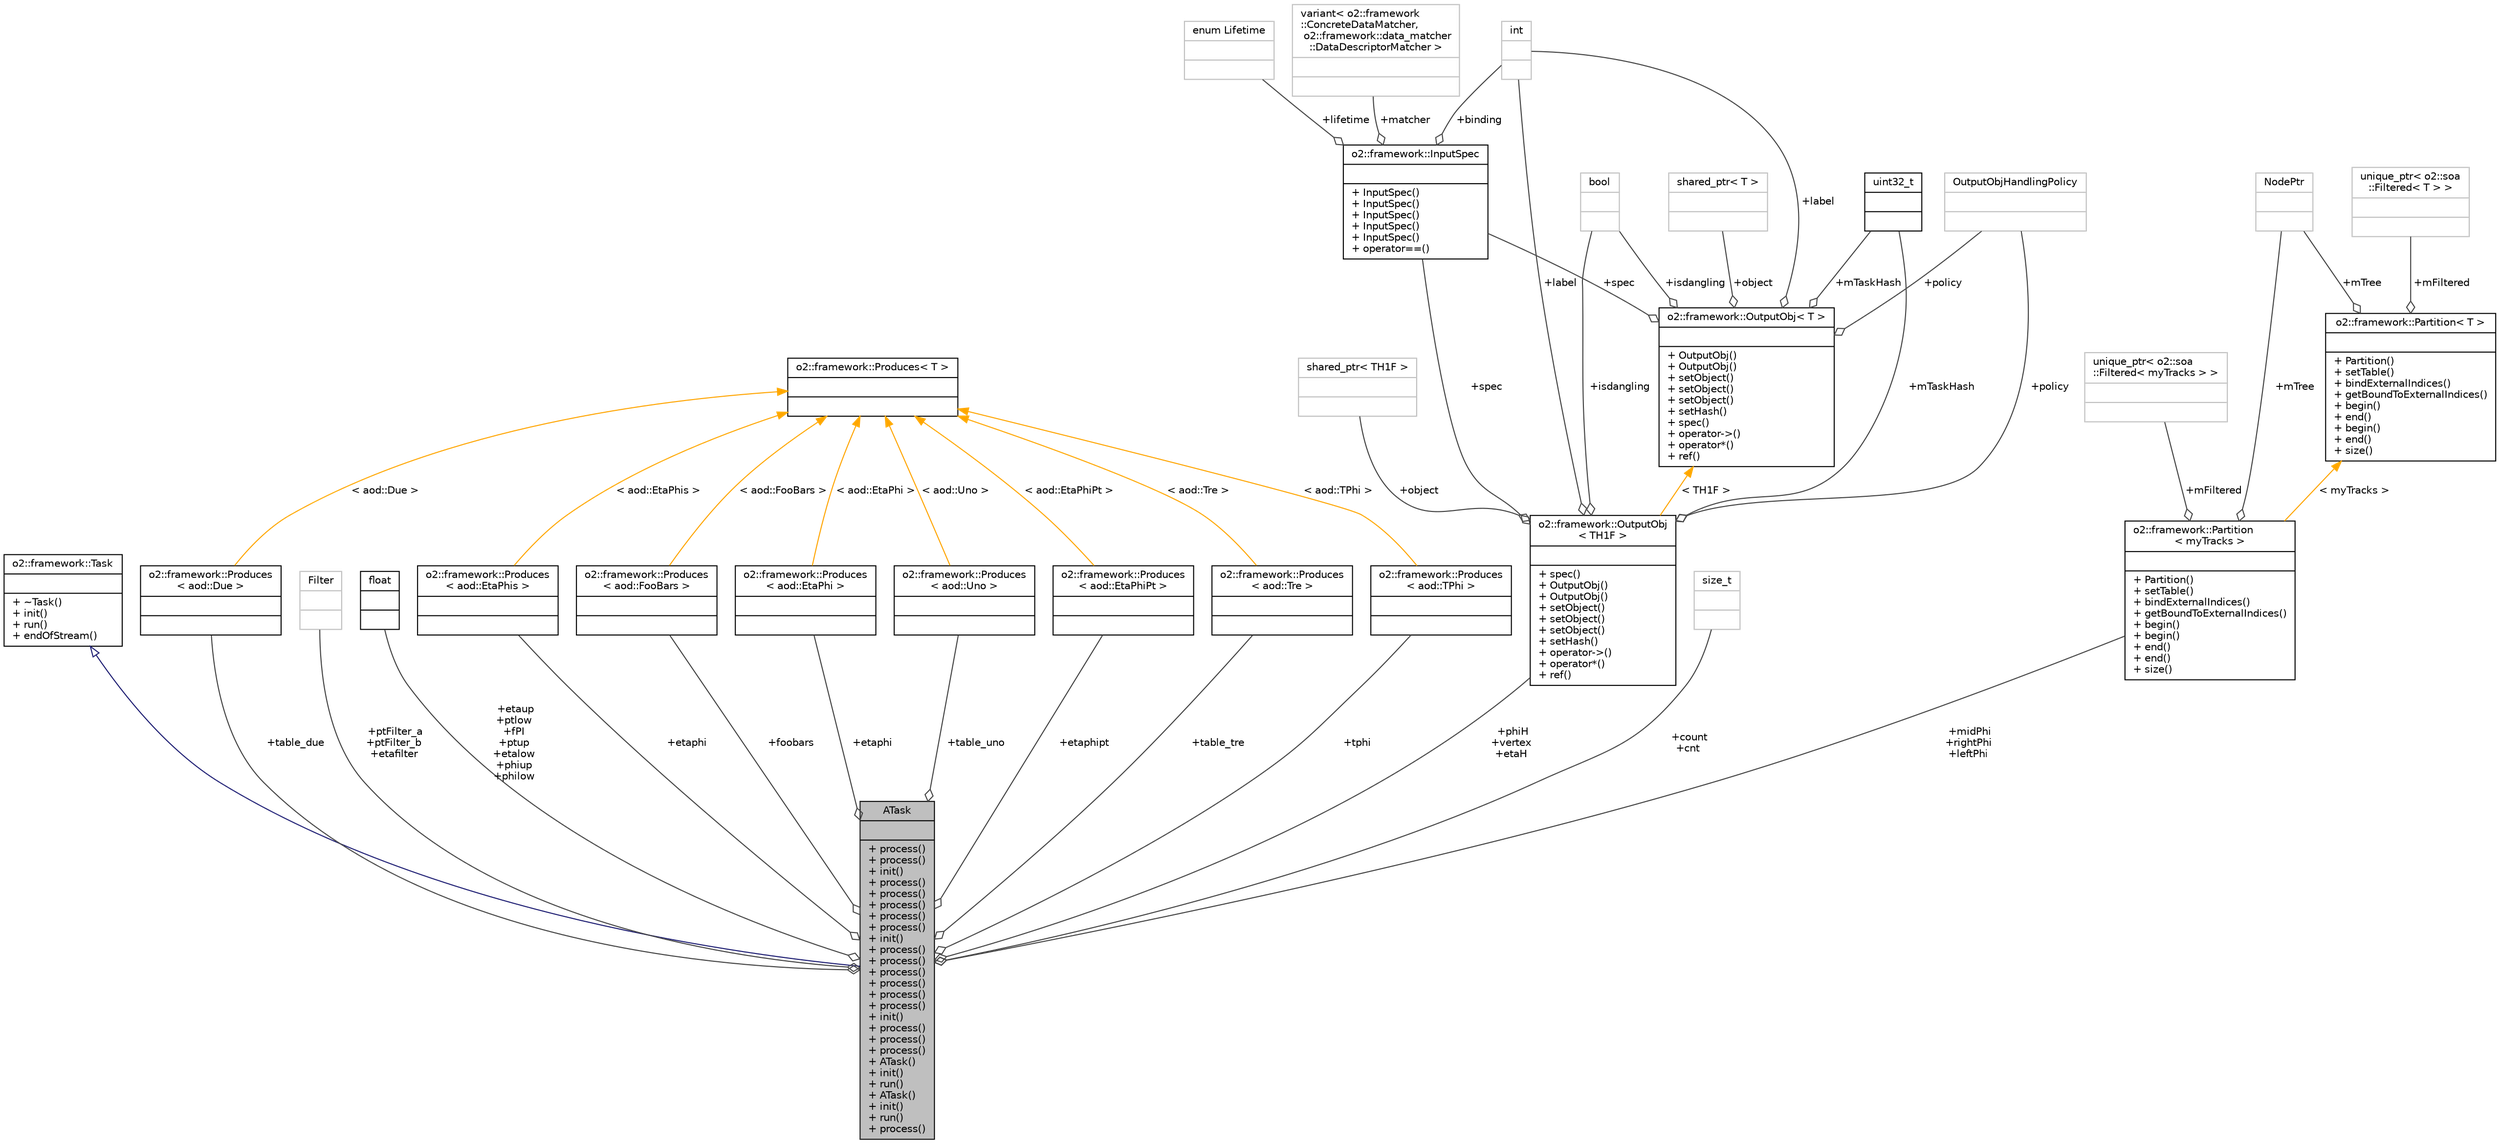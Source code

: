 digraph "ATask"
{
 // INTERACTIVE_SVG=YES
  bgcolor="transparent";
  edge [fontname="Helvetica",fontsize="10",labelfontname="Helvetica",labelfontsize="10"];
  node [fontname="Helvetica",fontsize="10",shape=record];
  Node2 [label="{ATask\n||+ process()\l+ process()\l+ init()\l+ process()\l+ process()\l+ process()\l+ process()\l+ process()\l+ init()\l+ process()\l+ process()\l+ process()\l+ process()\l+ process()\l+ process()\l+ init()\l+ process()\l+ process()\l+ process()\l+ ATask()\l+ init()\l+ run()\l+ ATask()\l+ init()\l+ run()\l+ process()\l}",height=0.2,width=0.4,color="black", fillcolor="grey75", style="filled", fontcolor="black"];
  Node3 -> Node2 [dir="back",color="midnightblue",fontsize="10",style="solid",arrowtail="onormal",fontname="Helvetica"];
  Node3 [label="{o2::framework::Task\n||+ ~Task()\l+ init()\l+ run()\l+ endOfStream()\l}",height=0.2,width=0.4,color="black",URL="$de/dac/classo2_1_1framework_1_1Task.html"];
  Node4 -> Node2 [color="grey25",fontsize="10",style="solid",label=" +table_uno" ,arrowhead="odiamond",fontname="Helvetica"];
  Node4 [label="{o2::framework::Produces\l\< aod::Uno \>\n||}",height=0.2,width=0.4,color="black",URL="$d6/d86/structo2_1_1framework_1_1Produces.html"];
  Node5 -> Node4 [dir="back",color="orange",fontsize="10",style="solid",label=" \< aod::Uno \>" ,fontname="Helvetica"];
  Node5 [label="{o2::framework::Produces\< T \>\n||}",height=0.2,width=0.4,color="black",URL="$d6/d86/structo2_1_1framework_1_1Produces.html"];
  Node6 -> Node2 [color="grey25",fontsize="10",style="solid",label=" +ptFilter_a\n+ptFilter_b\n+etafilter" ,arrowhead="odiamond",fontname="Helvetica"];
  Node6 [label="{Filter\n||}",height=0.2,width=0.4,color="grey75"];
  Node7 -> Node2 [color="grey25",fontsize="10",style="solid",label=" +etaup\n+ptlow\n+fPI\n+ptup\n+etalow\n+phiup\n+philow" ,arrowhead="odiamond",fontname="Helvetica"];
  Node7 [label="{float\n||}",height=0.2,width=0.4,color="black",URL="$d4/dc3/classfloat.html"];
  Node8 -> Node2 [color="grey25",fontsize="10",style="solid",label=" +etaphipt" ,arrowhead="odiamond",fontname="Helvetica"];
  Node8 [label="{o2::framework::Produces\l\< aod::EtaPhiPt \>\n||}",height=0.2,width=0.4,color="black",URL="$d6/d86/structo2_1_1framework_1_1Produces.html"];
  Node5 -> Node8 [dir="back",color="orange",fontsize="10",style="solid",label=" \< aod::EtaPhiPt \>" ,fontname="Helvetica"];
  Node9 -> Node2 [color="grey25",fontsize="10",style="solid",label=" +tphi" ,arrowhead="odiamond",fontname="Helvetica"];
  Node9 [label="{o2::framework::Produces\l\< aod::TPhi \>\n||}",height=0.2,width=0.4,color="black",URL="$d6/d86/structo2_1_1framework_1_1Produces.html"];
  Node5 -> Node9 [dir="back",color="orange",fontsize="10",style="solid",label=" \< aod::TPhi \>" ,fontname="Helvetica"];
  Node10 -> Node2 [color="grey25",fontsize="10",style="solid",label=" +table_due" ,arrowhead="odiamond",fontname="Helvetica"];
  Node10 [label="{o2::framework::Produces\l\< aod::Due \>\n||}",height=0.2,width=0.4,color="black",URL="$d6/d86/structo2_1_1framework_1_1Produces.html"];
  Node5 -> Node10 [dir="back",color="orange",fontsize="10",style="solid",label=" \< aod::Due \>" ,fontname="Helvetica"];
  Node11 -> Node2 [color="grey25",fontsize="10",style="solid",label=" +etaphi" ,arrowhead="odiamond",fontname="Helvetica"];
  Node11 [label="{o2::framework::Produces\l\< aod::EtaPhis \>\n||}",height=0.2,width=0.4,color="black",URL="$d6/d86/structo2_1_1framework_1_1Produces.html"];
  Node5 -> Node11 [dir="back",color="orange",fontsize="10",style="solid",label=" \< aod::EtaPhis \>" ,fontname="Helvetica"];
  Node12 -> Node2 [color="grey25",fontsize="10",style="solid",label=" +phiH\n+vertex\n+etaH" ,arrowhead="odiamond",fontname="Helvetica"];
  Node12 [label="{o2::framework::OutputObj\l\< TH1F \>\n||+ spec()\l+ OutputObj()\l+ OutputObj()\l+ setObject()\l+ setObject()\l+ setObject()\l+ setHash()\l+ operator-\>()\l+ operator*()\l+ ref()\l}",height=0.2,width=0.4,color="black",URL="$d4/d79/structo2_1_1framework_1_1OutputObj.html"];
  Node13 -> Node12 [color="grey25",fontsize="10",style="solid",label=" +policy" ,arrowhead="odiamond",fontname="Helvetica"];
  Node13 [label="{OutputObjHandlingPolicy\n||}",height=0.2,width=0.4,color="grey75"];
  Node14 -> Node12 [color="grey25",fontsize="10",style="solid",label=" +mTaskHash" ,arrowhead="odiamond",fontname="Helvetica"];
  Node14 [label="{uint32_t\n||}",height=0.2,width=0.4,color="black",URL="$d3/d87/classuint32__t.html"];
  Node15 -> Node12 [color="grey25",fontsize="10",style="solid",label=" +label" ,arrowhead="odiamond",fontname="Helvetica"];
  Node15 [label="{int\n||}",height=0.2,width=0.4,color="grey75"];
  Node16 -> Node12 [color="grey25",fontsize="10",style="solid",label=" +isdangling" ,arrowhead="odiamond",fontname="Helvetica"];
  Node16 [label="{bool\n||}",height=0.2,width=0.4,color="grey75"];
  Node17 -> Node12 [color="grey25",fontsize="10",style="solid",label=" +spec" ,arrowhead="odiamond",fontname="Helvetica"];
  Node17 [label="{o2::framework::InputSpec\n||+ InputSpec()\l+ InputSpec()\l+ InputSpec()\l+ InputSpec()\l+ InputSpec()\l+ operator==()\l}",height=0.2,width=0.4,color="black",URL="$da/d96/structo2_1_1framework_1_1InputSpec.html"];
  Node18 -> Node17 [color="grey25",fontsize="10",style="solid",label=" +lifetime" ,arrowhead="odiamond",fontname="Helvetica"];
  Node18 [label="{enum Lifetime\n||}",height=0.2,width=0.4,color="grey75"];
  Node19 -> Node17 [color="grey25",fontsize="10",style="solid",label=" +matcher" ,arrowhead="odiamond",fontname="Helvetica"];
  Node19 [label="{variant\< o2::framework\l::ConcreteDataMatcher,\l o2::framework::data_matcher\l::DataDescriptorMatcher \>\n||}",height=0.2,width=0.4,color="grey75"];
  Node15 -> Node17 [color="grey25",fontsize="10",style="solid",label=" +binding" ,arrowhead="odiamond",fontname="Helvetica"];
  Node20 -> Node12 [color="grey25",fontsize="10",style="solid",label=" +object" ,arrowhead="odiamond",fontname="Helvetica"];
  Node20 [label="{shared_ptr\< TH1F \>\n||}",height=0.2,width=0.4,color="grey75"];
  Node21 -> Node12 [dir="back",color="orange",fontsize="10",style="solid",label=" \< TH1F \>" ,fontname="Helvetica"];
  Node21 [label="{o2::framework::OutputObj\< T \>\n||+ OutputObj()\l+ OutputObj()\l+ setObject()\l+ setObject()\l+ setObject()\l+ setHash()\l+ spec()\l+ operator-\>()\l+ operator*()\l+ ref()\l}",height=0.2,width=0.4,color="black",URL="$d4/d79/structo2_1_1framework_1_1OutputObj.html"];
  Node14 -> Node21 [color="grey25",fontsize="10",style="solid",label=" +mTaskHash" ,arrowhead="odiamond",fontname="Helvetica"];
  Node13 -> Node21 [color="grey25",fontsize="10",style="solid",label=" +policy" ,arrowhead="odiamond",fontname="Helvetica"];
  Node15 -> Node21 [color="grey25",fontsize="10",style="solid",label=" +label" ,arrowhead="odiamond",fontname="Helvetica"];
  Node22 -> Node21 [color="grey25",fontsize="10",style="solid",label=" +object" ,arrowhead="odiamond",fontname="Helvetica"];
  Node22 [label="{shared_ptr\< T \>\n||}",height=0.2,width=0.4,color="grey75"];
  Node16 -> Node21 [color="grey25",fontsize="10",style="solid",label=" +isdangling" ,arrowhead="odiamond",fontname="Helvetica"];
  Node17 -> Node21 [color="grey25",fontsize="10",style="solid",label=" +spec" ,arrowhead="odiamond",fontname="Helvetica"];
  Node23 -> Node2 [color="grey25",fontsize="10",style="solid",label=" +table_tre" ,arrowhead="odiamond",fontname="Helvetica"];
  Node23 [label="{o2::framework::Produces\l\< aod::Tre \>\n||}",height=0.2,width=0.4,color="black",URL="$d6/d86/structo2_1_1framework_1_1Produces.html"];
  Node5 -> Node23 [dir="back",color="orange",fontsize="10",style="solid",label=" \< aod::Tre \>" ,fontname="Helvetica"];
  Node24 -> Node2 [color="grey25",fontsize="10",style="solid",label=" +midPhi\n+rightPhi\n+leftPhi" ,arrowhead="odiamond",fontname="Helvetica"];
  Node24 [label="{o2::framework::Partition\l\< myTracks \>\n||+ Partition()\l+ setTable()\l+ bindExternalIndices()\l+ getBoundToExternalIndices()\l+ begin()\l+ begin()\l+ end()\l+ end()\l+ size()\l}",height=0.2,width=0.4,color="black",URL="$d1/dbf/structo2_1_1framework_1_1Partition.html"];
  Node25 -> Node24 [color="grey25",fontsize="10",style="solid",label=" +mFiltered" ,arrowhead="odiamond",fontname="Helvetica"];
  Node25 [label="{unique_ptr\< o2::soa\l::Filtered\< myTracks \> \>\n||}",height=0.2,width=0.4,color="grey75"];
  Node26 -> Node24 [color="grey25",fontsize="10",style="solid",label=" +mTree" ,arrowhead="odiamond",fontname="Helvetica"];
  Node26 [label="{NodePtr\n||}",height=0.2,width=0.4,color="grey75"];
  Node27 -> Node24 [dir="back",color="orange",fontsize="10",style="solid",label=" \< myTracks \>" ,fontname="Helvetica"];
  Node27 [label="{o2::framework::Partition\< T \>\n||+ Partition()\l+ setTable()\l+ bindExternalIndices()\l+ getBoundToExternalIndices()\l+ begin()\l+ end()\l+ begin()\l+ end()\l+ size()\l}",height=0.2,width=0.4,color="black",URL="$d1/dbf/structo2_1_1framework_1_1Partition.html"];
  Node28 -> Node27 [color="grey25",fontsize="10",style="solid",label=" +mFiltered" ,arrowhead="odiamond",fontname="Helvetica"];
  Node28 [label="{unique_ptr\< o2::soa\l::Filtered\< T \> \>\n||}",height=0.2,width=0.4,color="grey75"];
  Node26 -> Node27 [color="grey25",fontsize="10",style="solid",label=" +mTree" ,arrowhead="odiamond",fontname="Helvetica"];
  Node29 -> Node2 [color="grey25",fontsize="10",style="solid",label=" +foobars" ,arrowhead="odiamond",fontname="Helvetica"];
  Node29 [label="{o2::framework::Produces\l\< aod::FooBars \>\n||}",height=0.2,width=0.4,color="black",URL="$d6/d86/structo2_1_1framework_1_1Produces.html"];
  Node5 -> Node29 [dir="back",color="orange",fontsize="10",style="solid",label=" \< aod::FooBars \>" ,fontname="Helvetica"];
  Node30 -> Node2 [color="grey25",fontsize="10",style="solid",label=" +count\n+cnt" ,arrowhead="odiamond",fontname="Helvetica"];
  Node30 [label="{size_t\n||}",height=0.2,width=0.4,color="grey75"];
  Node31 -> Node2 [color="grey25",fontsize="10",style="solid",label=" +etaphi" ,arrowhead="odiamond",fontname="Helvetica"];
  Node31 [label="{o2::framework::Produces\l\< aod::EtaPhi \>\n||}",height=0.2,width=0.4,color="black",URL="$d6/d86/structo2_1_1framework_1_1Produces.html"];
  Node5 -> Node31 [dir="back",color="orange",fontsize="10",style="solid",label=" \< aod::EtaPhi \>" ,fontname="Helvetica"];
}

